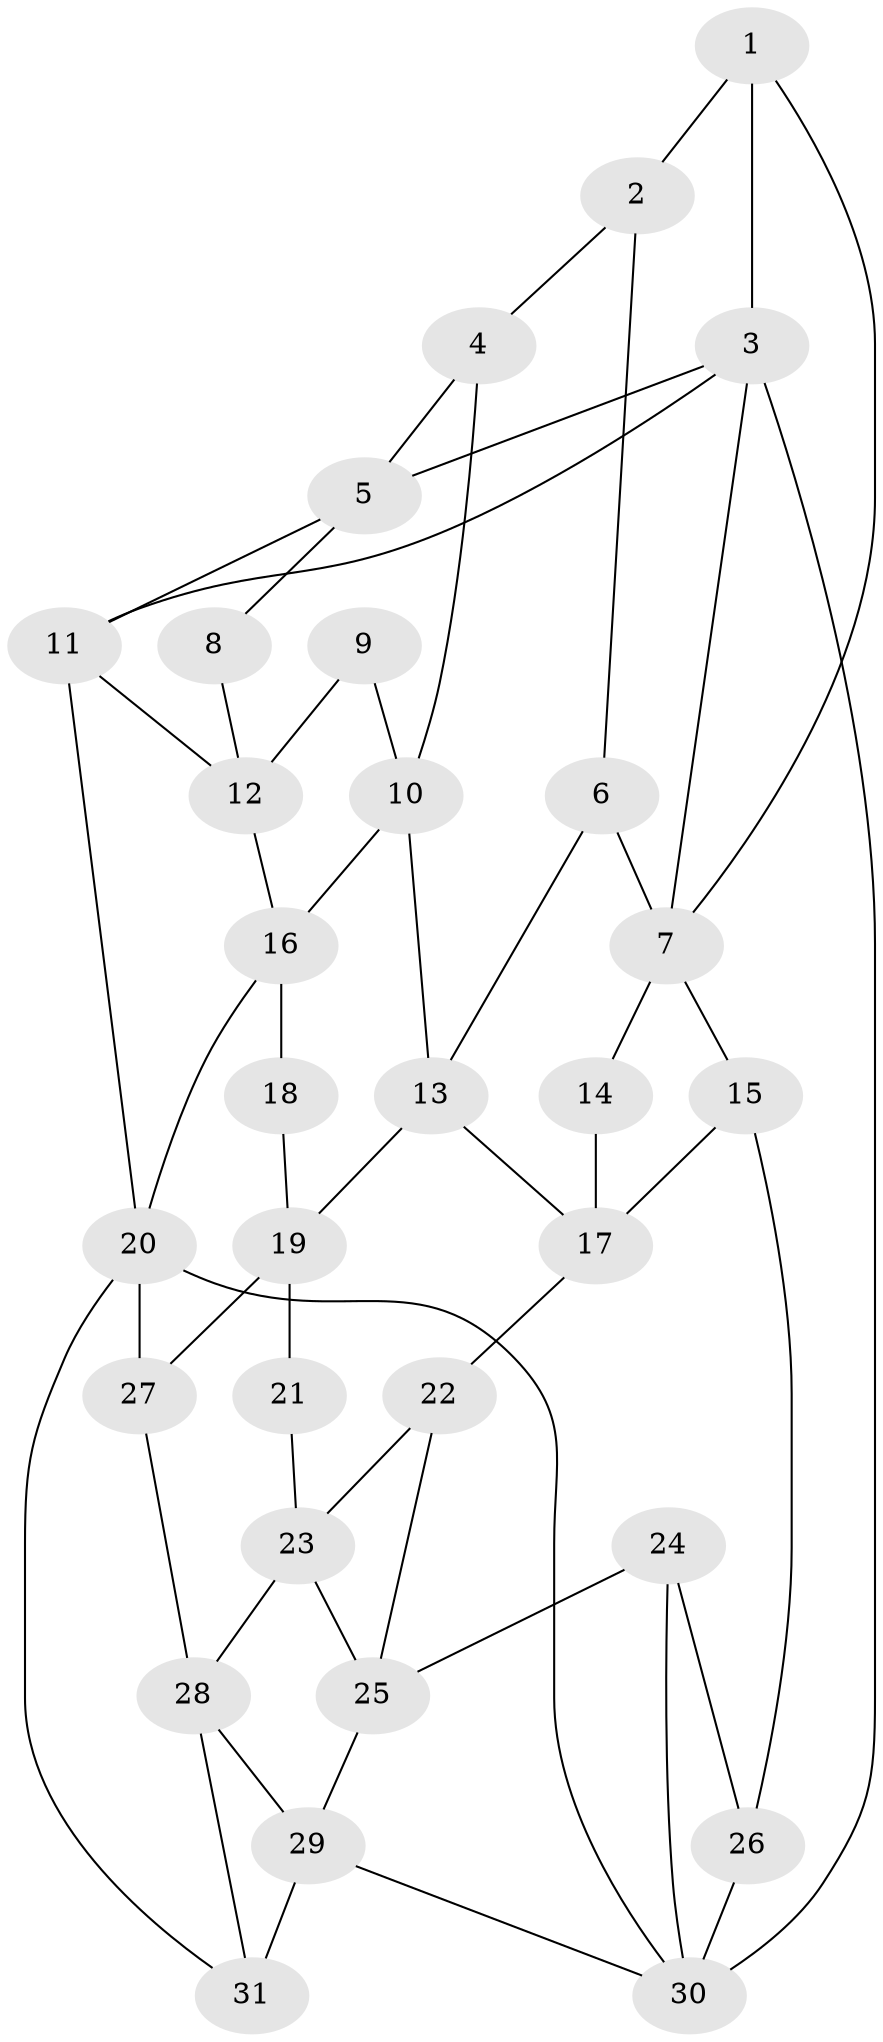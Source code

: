 // original degree distribution, {3: 0.041666666666666664, 5: 0.5208333333333334, 4: 0.20833333333333334, 6: 0.22916666666666666}
// Generated by graph-tools (version 1.1) at 2025/38/03/04/25 23:38:27]
// undirected, 31 vertices, 54 edges
graph export_dot {
  node [color=gray90,style=filled];
  1;
  2;
  3;
  4;
  5;
  6;
  7;
  8;
  9;
  10;
  11;
  12;
  13;
  14;
  15;
  16;
  17;
  18;
  19;
  20;
  21;
  22;
  23;
  24;
  25;
  26;
  27;
  28;
  29;
  30;
  31;
  1 -- 2 [weight=2.0];
  1 -- 3 [weight=2.0];
  1 -- 7 [weight=1.0];
  2 -- 4 [weight=2.0];
  2 -- 6 [weight=1.0];
  3 -- 5 [weight=1.0];
  3 -- 7 [weight=1.0];
  3 -- 11 [weight=1.0];
  3 -- 30 [weight=1.0];
  4 -- 5 [weight=2.0];
  4 -- 10 [weight=2.0];
  5 -- 8 [weight=1.0];
  5 -- 11 [weight=1.0];
  6 -- 7 [weight=1.0];
  6 -- 13 [weight=1.0];
  7 -- 14 [weight=2.0];
  7 -- 15 [weight=1.0];
  8 -- 12 [weight=1.0];
  9 -- 10 [weight=2.0];
  9 -- 12 [weight=1.0];
  10 -- 13 [weight=1.0];
  10 -- 16 [weight=1.0];
  11 -- 12 [weight=1.0];
  11 -- 20 [weight=2.0];
  12 -- 16 [weight=1.0];
  13 -- 17 [weight=1.0];
  13 -- 19 [weight=2.0];
  14 -- 17 [weight=2.0];
  15 -- 17 [weight=1.0];
  15 -- 26 [weight=1.0];
  16 -- 18 [weight=2.0];
  16 -- 20 [weight=1.0];
  17 -- 22 [weight=1.0];
  18 -- 19 [weight=2.0];
  19 -- 21 [weight=1.0];
  19 -- 27 [weight=1.0];
  20 -- 27 [weight=2.0];
  20 -- 30 [weight=1.0];
  20 -- 31 [weight=1.0];
  21 -- 23 [weight=2.0];
  22 -- 23 [weight=1.0];
  22 -- 25 [weight=1.0];
  23 -- 25 [weight=2.0];
  23 -- 28 [weight=1.0];
  24 -- 25 [weight=2.0];
  24 -- 26 [weight=1.0];
  24 -- 30 [weight=1.0];
  25 -- 29 [weight=1.0];
  26 -- 30 [weight=2.0];
  27 -- 28 [weight=2.0];
  28 -- 29 [weight=1.0];
  28 -- 31 [weight=1.0];
  29 -- 30 [weight=1.0];
  29 -- 31 [weight=2.0];
}
